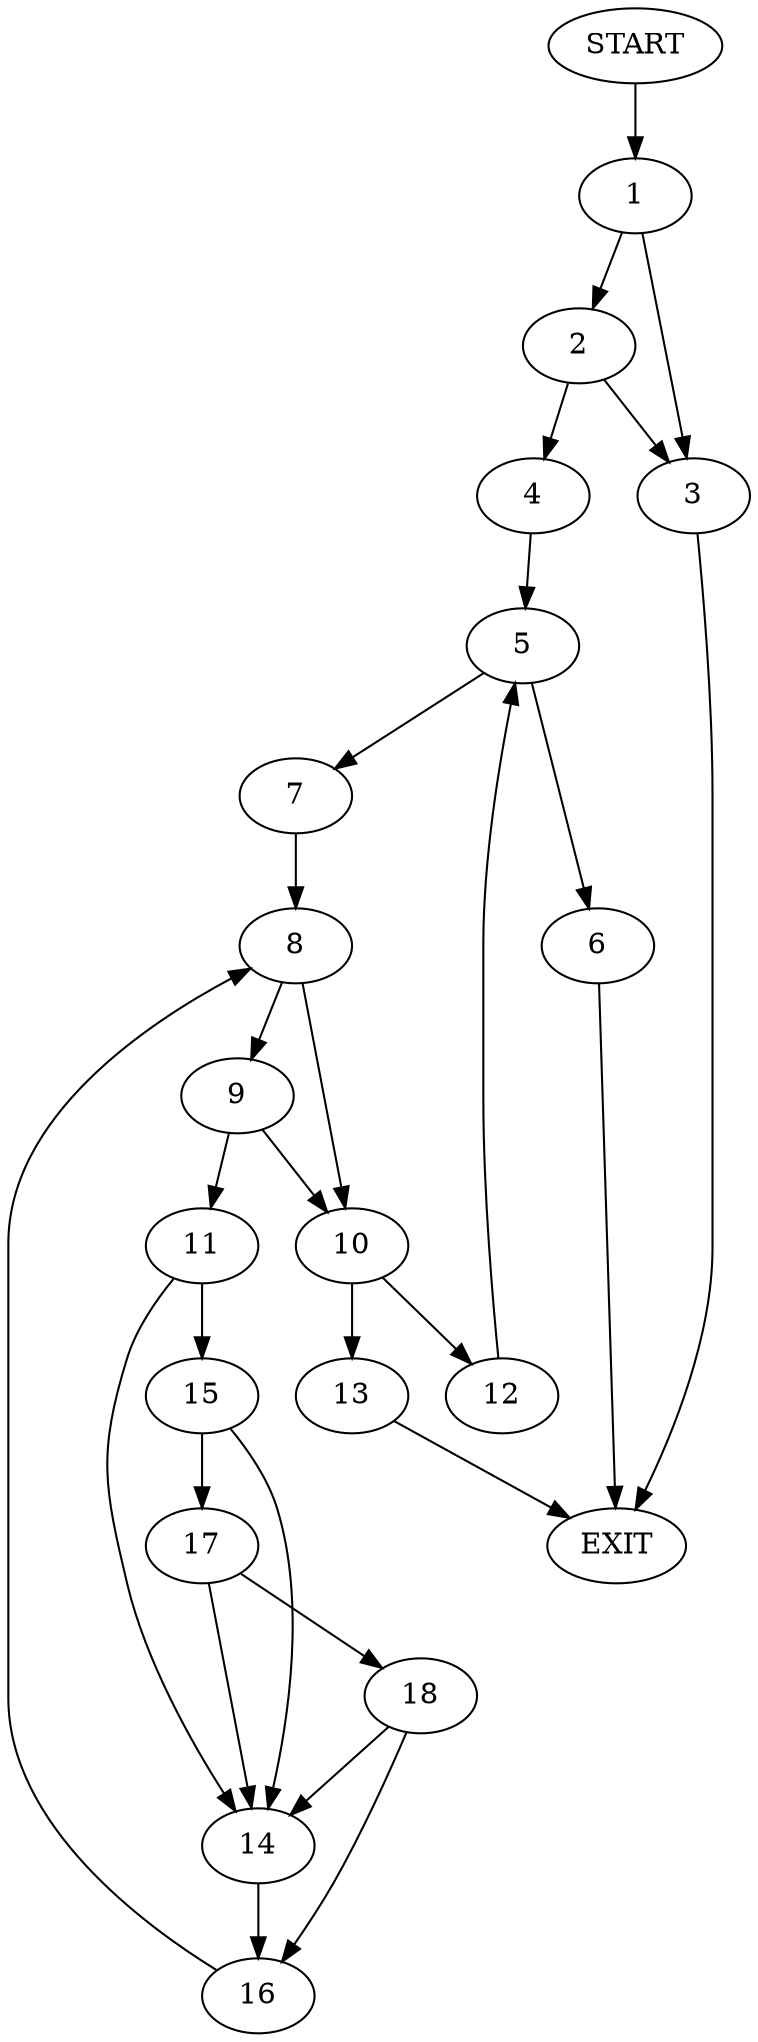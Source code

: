 digraph {
0 [label="START"]
19 [label="EXIT"]
0 -> 1
1 -> 2
1 -> 3
2 -> 4
2 -> 3
3 -> 19
4 -> 5
5 -> 6
5 -> 7
7 -> 8
6 -> 19
8 -> 9
8 -> 10
9 -> 11
9 -> 10
10 -> 12
10 -> 13
11 -> 14
11 -> 15
14 -> 16
15 -> 14
15 -> 17
17 -> 18
17 -> 14
18 -> 14
18 -> 16
16 -> 8
13 -> 19
12 -> 5
}
